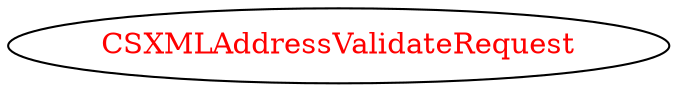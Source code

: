 digraph dependencyGraph {
 concentrate=true;
 ranksep="2.0";
 rankdir="LR"; 
 splines="ortho";
"CSXMLAddressValidateRequest" [fontcolor="red"];
}
